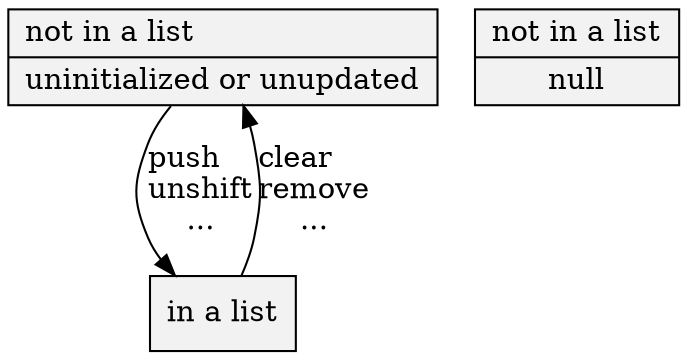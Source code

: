 digraph {
	fontface=modern;
	node [shape=record, style=filled, fillcolor="Gray95"];
	not [label="{not in a list\l|uninitialized or unupdated\l}"];
	zero [label="{not in a list\l|null}"];
	in [ label = "in a list" ];
	not -> in [ label = "push\lunshift\l..." ];
	in -> not [ label = "clear\lremove\l..." ];
}
